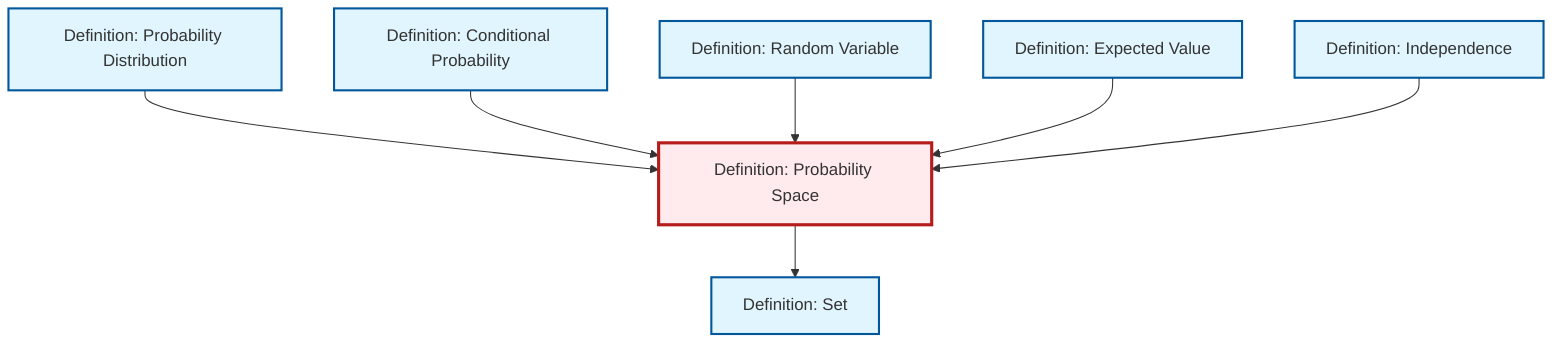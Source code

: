 graph TD
    classDef definition fill:#e1f5fe,stroke:#01579b,stroke-width:2px
    classDef theorem fill:#f3e5f5,stroke:#4a148c,stroke-width:2px
    classDef axiom fill:#fff3e0,stroke:#e65100,stroke-width:2px
    classDef example fill:#e8f5e9,stroke:#1b5e20,stroke-width:2px
    classDef current fill:#ffebee,stroke:#b71c1c,stroke-width:3px
    def-independence["Definition: Independence"]:::definition
    def-expectation["Definition: Expected Value"]:::definition
    def-random-variable["Definition: Random Variable"]:::definition
    def-probability-space["Definition: Probability Space"]:::definition
    def-conditional-probability["Definition: Conditional Probability"]:::definition
    def-probability-distribution["Definition: Probability Distribution"]:::definition
    def-set["Definition: Set"]:::definition
    def-probability-distribution --> def-probability-space
    def-conditional-probability --> def-probability-space
    def-random-variable --> def-probability-space
    def-expectation --> def-probability-space
    def-independence --> def-probability-space
    def-probability-space --> def-set
    class def-probability-space current